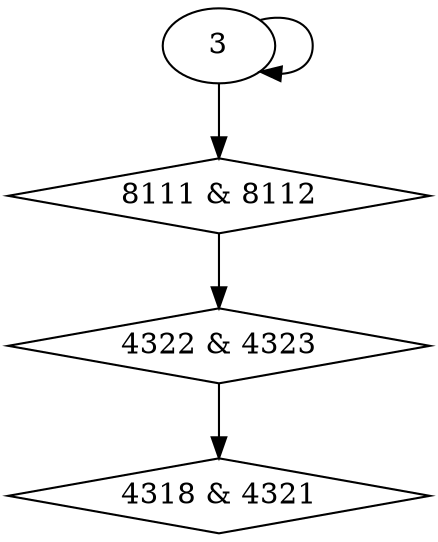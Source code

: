 digraph {
0 [label = "4318 & 4321", shape = diamond];
1 [label = "4322 & 4323", shape = diamond];
2 [label = "8111 & 8112", shape = diamond];
1 -> 0;
2 -> 1;
3 -> 2;
3 -> 3;
}
